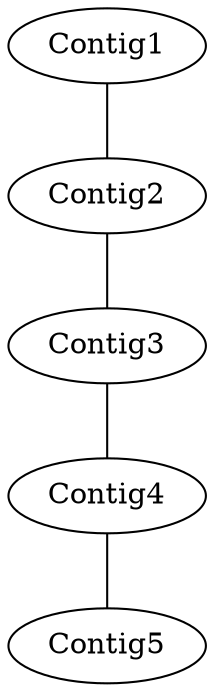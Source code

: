 strict graph "" {
Contig2;
Contig3;
Contig1;
Contig4;
Contig5;
Contig1 -- Contig2;
Contig2 -- Contig3;
Contig3 -- Contig4;
Contig4 -- Contig5;
}
